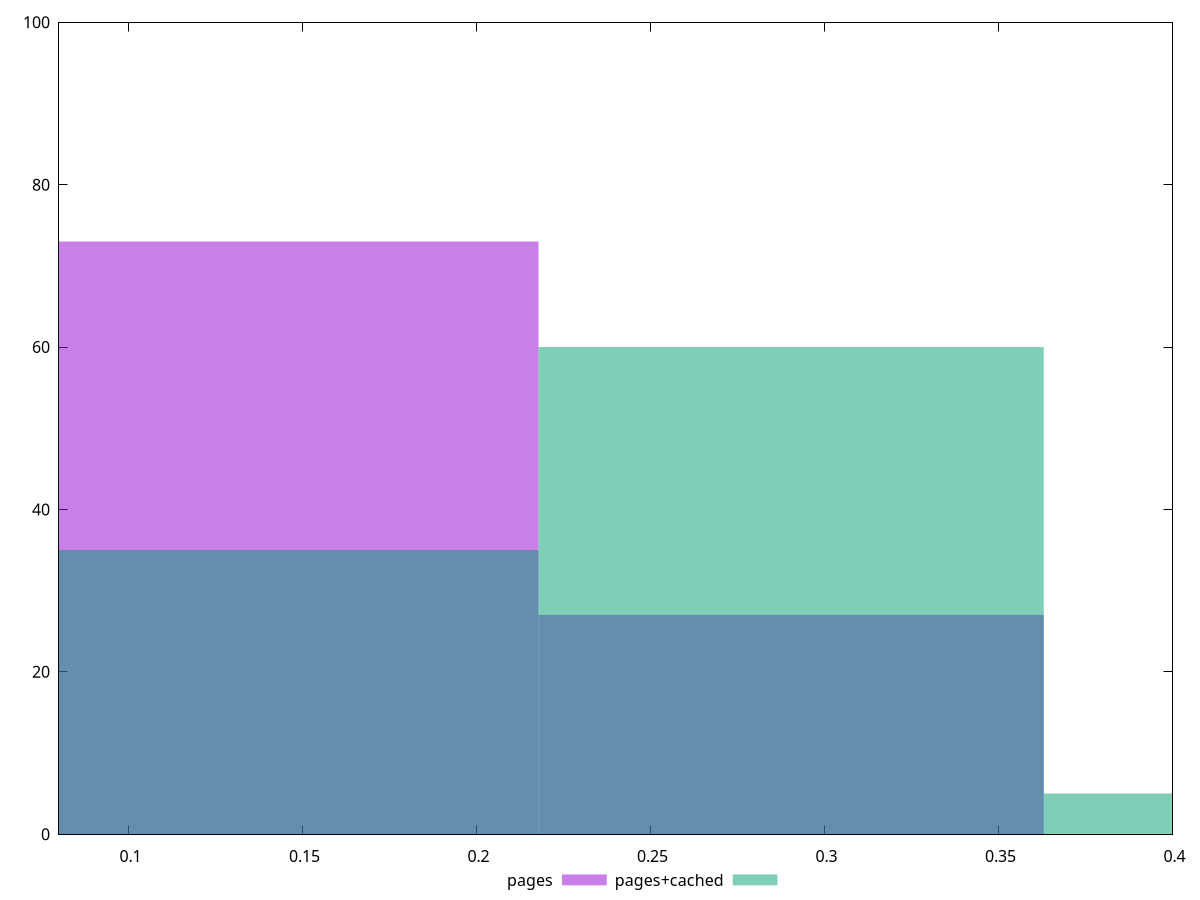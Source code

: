 reset

$pages <<EOF
0.14519887384756625 73
0.2903977476951325 27
EOF

$pagesCached <<EOF
0.14519887384756625 35
0.43559662154269874 5
0.2903977476951325 60
EOF

set key outside below
set boxwidth 0.14519887384756625
set xrange [0.08:0.4]
set yrange [0:100]
set trange [0:100]
set style fill transparent solid 0.5 noborder
set terminal svg size 640, 500 enhanced background rgb 'white'
set output "report_00015_2021-02-09T16-11-33.973Z/meta/score/comparison/histogram/0_vs_1.svg"

plot $pages title "pages" with boxes, \
     $pagesCached title "pages+cached" with boxes

reset
